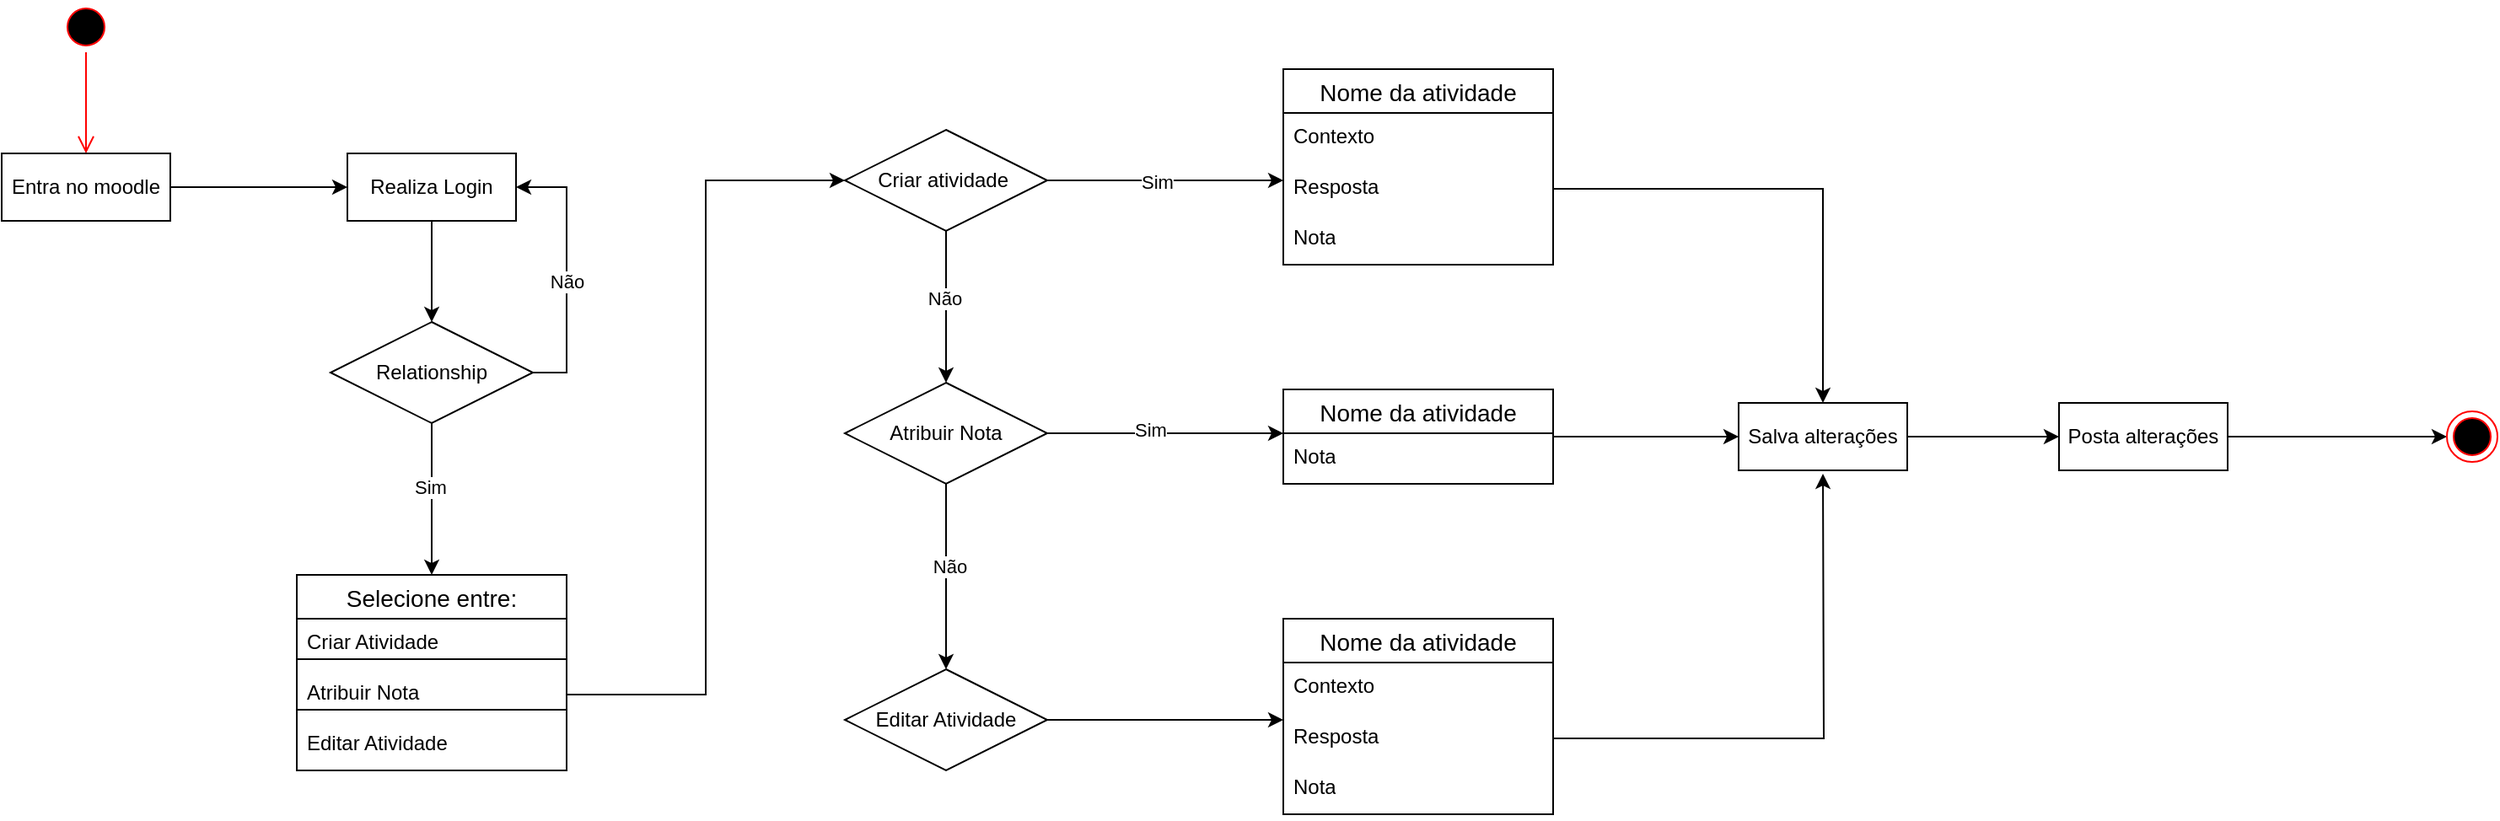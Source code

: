 <mxfile version="26.2.14">
  <diagram name="Página-1" id="aadvaXvz3xNN6cNCRIRH">
    <mxGraphModel dx="2336" dy="964" grid="1" gridSize="10" guides="1" tooltips="1" connect="1" arrows="1" fold="1" page="1" pageScale="1" pageWidth="827" pageHeight="1169" math="0" shadow="0">
      <root>
        <mxCell id="0" />
        <mxCell id="1" parent="0" />
        <mxCell id="GmzIKZ3pkgm3_h0EF6fk-5" value="" style="ellipse;html=1;shape=startState;fillColor=#000000;strokeColor=#ff0000;" vertex="1" parent="1">
          <mxGeometry x="-765" y="20" width="30" height="30" as="geometry" />
        </mxCell>
        <mxCell id="GmzIKZ3pkgm3_h0EF6fk-6" value="" style="edgeStyle=orthogonalEdgeStyle;html=1;verticalAlign=bottom;endArrow=open;endSize=8;strokeColor=#ff0000;rounded=0;" edge="1" source="GmzIKZ3pkgm3_h0EF6fk-5" parent="1">
          <mxGeometry relative="1" as="geometry">
            <mxPoint x="-750" y="110" as="targetPoint" />
          </mxGeometry>
        </mxCell>
        <mxCell id="GmzIKZ3pkgm3_h0EF6fk-18" style="edgeStyle=orthogonalEdgeStyle;rounded=0;orthogonalLoop=1;jettySize=auto;html=1;exitX=1;exitY=0.5;exitDx=0;exitDy=0;entryX=0;entryY=0.5;entryDx=0;entryDy=0;" edge="1" parent="1" source="GmzIKZ3pkgm3_h0EF6fk-8" target="GmzIKZ3pkgm3_h0EF6fk-9">
          <mxGeometry relative="1" as="geometry" />
        </mxCell>
        <mxCell id="GmzIKZ3pkgm3_h0EF6fk-8" value="Entra no moodle" style="whiteSpace=wrap;html=1;align=center;" vertex="1" parent="1">
          <mxGeometry x="-800" y="110" width="100" height="40" as="geometry" />
        </mxCell>
        <mxCell id="GmzIKZ3pkgm3_h0EF6fk-17" style="edgeStyle=orthogonalEdgeStyle;rounded=0;orthogonalLoop=1;jettySize=auto;html=1;exitX=0.5;exitY=1;exitDx=0;exitDy=0;entryX=0.5;entryY=0;entryDx=0;entryDy=0;" edge="1" parent="1" source="GmzIKZ3pkgm3_h0EF6fk-9" target="GmzIKZ3pkgm3_h0EF6fk-11">
          <mxGeometry relative="1" as="geometry" />
        </mxCell>
        <mxCell id="GmzIKZ3pkgm3_h0EF6fk-9" value="Realiza Login" style="whiteSpace=wrap;html=1;align=center;" vertex="1" parent="1">
          <mxGeometry x="-595" y="110" width="100" height="40" as="geometry" />
        </mxCell>
        <mxCell id="GmzIKZ3pkgm3_h0EF6fk-13" style="edgeStyle=orthogonalEdgeStyle;rounded=0;orthogonalLoop=1;jettySize=auto;html=1;exitX=1;exitY=0.5;exitDx=0;exitDy=0;entryX=1;entryY=0.5;entryDx=0;entryDy=0;" edge="1" parent="1" source="GmzIKZ3pkgm3_h0EF6fk-11" target="GmzIKZ3pkgm3_h0EF6fk-9">
          <mxGeometry relative="1" as="geometry" />
        </mxCell>
        <mxCell id="GmzIKZ3pkgm3_h0EF6fk-14" value="Não" style="edgeLabel;html=1;align=center;verticalAlign=middle;resizable=0;points=[];" vertex="1" connectable="0" parent="GmzIKZ3pkgm3_h0EF6fk-13">
          <mxGeometry x="-0.076" relative="1" as="geometry">
            <mxPoint as="offset" />
          </mxGeometry>
        </mxCell>
        <mxCell id="GmzIKZ3pkgm3_h0EF6fk-15" style="edgeStyle=orthogonalEdgeStyle;rounded=0;orthogonalLoop=1;jettySize=auto;html=1;exitX=0.5;exitY=1;exitDx=0;exitDy=0;" edge="1" parent="1" source="GmzIKZ3pkgm3_h0EF6fk-11">
          <mxGeometry relative="1" as="geometry">
            <mxPoint x="-545" y="360" as="targetPoint" />
          </mxGeometry>
        </mxCell>
        <mxCell id="GmzIKZ3pkgm3_h0EF6fk-16" value="Sim" style="edgeLabel;html=1;align=center;verticalAlign=middle;resizable=0;points=[];" vertex="1" connectable="0" parent="GmzIKZ3pkgm3_h0EF6fk-15">
          <mxGeometry x="-0.172" y="-1" relative="1" as="geometry">
            <mxPoint as="offset" />
          </mxGeometry>
        </mxCell>
        <mxCell id="GmzIKZ3pkgm3_h0EF6fk-11" value="Relationship" style="shape=rhombus;perimeter=rhombusPerimeter;whiteSpace=wrap;html=1;align=center;" vertex="1" parent="1">
          <mxGeometry x="-605" y="210" width="120" height="60" as="geometry" />
        </mxCell>
        <mxCell id="GmzIKZ3pkgm3_h0EF6fk-25" value="Selecione entre:" style="swimlane;fontStyle=0;childLayout=stackLayout;horizontal=1;startSize=26;horizontalStack=0;resizeParent=1;resizeParentMax=0;resizeLast=0;collapsible=1;marginBottom=0;align=center;fontSize=14;" vertex="1" parent="1">
          <mxGeometry x="-625" y="360" width="160" height="116" as="geometry" />
        </mxCell>
        <mxCell id="GmzIKZ3pkgm3_h0EF6fk-26" value="Criar Atividade" style="text;strokeColor=none;fillColor=none;spacingLeft=4;spacingRight=4;overflow=hidden;rotatable=0;points=[[0,0.5],[1,0.5]];portConstraint=eastwest;fontSize=12;whiteSpace=wrap;html=1;" vertex="1" parent="GmzIKZ3pkgm3_h0EF6fk-25">
          <mxGeometry y="26" width="160" height="30" as="geometry" />
        </mxCell>
        <mxCell id="GmzIKZ3pkgm3_h0EF6fk-35" value="" style="endArrow=none;html=1;rounded=0;" edge="1" parent="GmzIKZ3pkgm3_h0EF6fk-25">
          <mxGeometry relative="1" as="geometry">
            <mxPoint y="50" as="sourcePoint" />
            <mxPoint x="160" y="50" as="targetPoint" />
          </mxGeometry>
        </mxCell>
        <mxCell id="GmzIKZ3pkgm3_h0EF6fk-27" value="Atribuir Nota" style="text;strokeColor=none;fillColor=none;spacingLeft=4;spacingRight=4;overflow=hidden;rotatable=0;points=[[0,0.5],[1,0.5]];portConstraint=eastwest;fontSize=12;whiteSpace=wrap;html=1;" vertex="1" parent="GmzIKZ3pkgm3_h0EF6fk-25">
          <mxGeometry y="56" width="160" height="30" as="geometry" />
        </mxCell>
        <mxCell id="GmzIKZ3pkgm3_h0EF6fk-34" value="" style="endArrow=none;html=1;rounded=0;" edge="1" parent="GmzIKZ3pkgm3_h0EF6fk-25">
          <mxGeometry relative="1" as="geometry">
            <mxPoint y="80" as="sourcePoint" />
            <mxPoint x="160" y="80" as="targetPoint" />
          </mxGeometry>
        </mxCell>
        <mxCell id="GmzIKZ3pkgm3_h0EF6fk-28" value="Editar Atividade" style="text;strokeColor=none;fillColor=none;spacingLeft=4;spacingRight=4;overflow=hidden;rotatable=0;points=[[0,0.5],[1,0.5]];portConstraint=eastwest;fontSize=12;whiteSpace=wrap;html=1;" vertex="1" parent="GmzIKZ3pkgm3_h0EF6fk-25">
          <mxGeometry y="86" width="160" height="30" as="geometry" />
        </mxCell>
        <mxCell id="GmzIKZ3pkgm3_h0EF6fk-37" style="edgeStyle=orthogonalEdgeStyle;rounded=0;orthogonalLoop=1;jettySize=auto;html=1;exitX=1;exitY=0.5;exitDx=0;exitDy=0;entryX=0;entryY=0.5;entryDx=0;entryDy=0;" edge="1" parent="1" source="GmzIKZ3pkgm3_h0EF6fk-30">
          <mxGeometry relative="1" as="geometry">
            <mxPoint x="-40.0" y="126" as="targetPoint" />
          </mxGeometry>
        </mxCell>
        <mxCell id="GmzIKZ3pkgm3_h0EF6fk-46" value="Sim" style="edgeLabel;html=1;align=center;verticalAlign=middle;resizable=0;points=[];" vertex="1" connectable="0" parent="GmzIKZ3pkgm3_h0EF6fk-37">
          <mxGeometry x="-0.081" y="-1" relative="1" as="geometry">
            <mxPoint as="offset" />
          </mxGeometry>
        </mxCell>
        <mxCell id="GmzIKZ3pkgm3_h0EF6fk-42" style="edgeStyle=orthogonalEdgeStyle;rounded=0;orthogonalLoop=1;jettySize=auto;html=1;exitX=0.5;exitY=1;exitDx=0;exitDy=0;entryX=0.5;entryY=0;entryDx=0;entryDy=0;" edge="1" parent="1" source="GmzIKZ3pkgm3_h0EF6fk-30" target="GmzIKZ3pkgm3_h0EF6fk-38">
          <mxGeometry relative="1" as="geometry" />
        </mxCell>
        <mxCell id="GmzIKZ3pkgm3_h0EF6fk-47" value="Não" style="edgeLabel;html=1;align=center;verticalAlign=middle;resizable=0;points=[];" vertex="1" connectable="0" parent="GmzIKZ3pkgm3_h0EF6fk-42">
          <mxGeometry x="-0.122" y="-1" relative="1" as="geometry">
            <mxPoint as="offset" />
          </mxGeometry>
        </mxCell>
        <mxCell id="GmzIKZ3pkgm3_h0EF6fk-30" value="Criar atividade&amp;nbsp;" style="shape=rhombus;perimeter=rhombusPerimeter;whiteSpace=wrap;html=1;align=center;" vertex="1" parent="1">
          <mxGeometry x="-300" y="96" width="120" height="60" as="geometry" />
        </mxCell>
        <mxCell id="GmzIKZ3pkgm3_h0EF6fk-43" style="edgeStyle=orthogonalEdgeStyle;rounded=0;orthogonalLoop=1;jettySize=auto;html=1;exitX=1;exitY=0.5;exitDx=0;exitDy=0;entryX=0;entryY=0.5;entryDx=0;entryDy=0;" edge="1" parent="1" source="GmzIKZ3pkgm3_h0EF6fk-38">
          <mxGeometry relative="1" as="geometry">
            <mxPoint x="-40.0" y="276" as="targetPoint" />
          </mxGeometry>
        </mxCell>
        <mxCell id="GmzIKZ3pkgm3_h0EF6fk-48" value="Sim" style="edgeLabel;html=1;align=center;verticalAlign=middle;resizable=0;points=[];" vertex="1" connectable="0" parent="GmzIKZ3pkgm3_h0EF6fk-43">
          <mxGeometry x="-0.129" y="2" relative="1" as="geometry">
            <mxPoint as="offset" />
          </mxGeometry>
        </mxCell>
        <mxCell id="GmzIKZ3pkgm3_h0EF6fk-44" style="edgeStyle=orthogonalEdgeStyle;rounded=0;orthogonalLoop=1;jettySize=auto;html=1;exitX=0.5;exitY=1;exitDx=0;exitDy=0;entryX=0.5;entryY=0;entryDx=0;entryDy=0;" edge="1" parent="1" source="GmzIKZ3pkgm3_h0EF6fk-38" target="GmzIKZ3pkgm3_h0EF6fk-39">
          <mxGeometry relative="1" as="geometry" />
        </mxCell>
        <mxCell id="GmzIKZ3pkgm3_h0EF6fk-49" value="Não" style="edgeLabel;html=1;align=center;verticalAlign=middle;resizable=0;points=[];" vertex="1" connectable="0" parent="GmzIKZ3pkgm3_h0EF6fk-44">
          <mxGeometry x="-0.115" y="2" relative="1" as="geometry">
            <mxPoint as="offset" />
          </mxGeometry>
        </mxCell>
        <mxCell id="GmzIKZ3pkgm3_h0EF6fk-38" value="Atribuir Nota" style="shape=rhombus;perimeter=rhombusPerimeter;whiteSpace=wrap;html=1;align=center;" vertex="1" parent="1">
          <mxGeometry x="-300" y="246" width="120" height="60" as="geometry" />
        </mxCell>
        <mxCell id="GmzIKZ3pkgm3_h0EF6fk-45" style="edgeStyle=orthogonalEdgeStyle;rounded=0;orthogonalLoop=1;jettySize=auto;html=1;exitX=1;exitY=0.5;exitDx=0;exitDy=0;entryX=0;entryY=0.5;entryDx=0;entryDy=0;" edge="1" parent="1" source="GmzIKZ3pkgm3_h0EF6fk-39">
          <mxGeometry relative="1" as="geometry">
            <mxPoint x="-40.0" y="446" as="targetPoint" />
          </mxGeometry>
        </mxCell>
        <mxCell id="GmzIKZ3pkgm3_h0EF6fk-39" value="Editar Atividade" style="shape=rhombus;perimeter=rhombusPerimeter;whiteSpace=wrap;html=1;align=center;" vertex="1" parent="1">
          <mxGeometry x="-300" y="416" width="120" height="60" as="geometry" />
        </mxCell>
        <mxCell id="GmzIKZ3pkgm3_h0EF6fk-53" style="edgeStyle=orthogonalEdgeStyle;rounded=0;orthogonalLoop=1;jettySize=auto;html=1;exitX=1;exitY=0.5;exitDx=0;exitDy=0;entryX=0;entryY=0.5;entryDx=0;entryDy=0;" edge="1" parent="1" source="GmzIKZ3pkgm3_h0EF6fk-27" target="GmzIKZ3pkgm3_h0EF6fk-30">
          <mxGeometry relative="1" as="geometry" />
        </mxCell>
        <mxCell id="GmzIKZ3pkgm3_h0EF6fk-57" value="Nome da atividade" style="swimlane;fontStyle=0;childLayout=stackLayout;horizontal=1;startSize=26;horizontalStack=0;resizeParent=1;resizeParentMax=0;resizeLast=0;collapsible=1;marginBottom=0;align=center;fontSize=14;" vertex="1" parent="1">
          <mxGeometry x="-40" y="60" width="160" height="116" as="geometry" />
        </mxCell>
        <mxCell id="GmzIKZ3pkgm3_h0EF6fk-58" value="Contexto" style="text;strokeColor=none;fillColor=none;spacingLeft=4;spacingRight=4;overflow=hidden;rotatable=0;points=[[0,0.5],[1,0.5]];portConstraint=eastwest;fontSize=12;whiteSpace=wrap;html=1;" vertex="1" parent="GmzIKZ3pkgm3_h0EF6fk-57">
          <mxGeometry y="26" width="160" height="30" as="geometry" />
        </mxCell>
        <mxCell id="GmzIKZ3pkgm3_h0EF6fk-59" value="Resposta" style="text;strokeColor=none;fillColor=none;spacingLeft=4;spacingRight=4;overflow=hidden;rotatable=0;points=[[0,0.5],[1,0.5]];portConstraint=eastwest;fontSize=12;whiteSpace=wrap;html=1;" vertex="1" parent="GmzIKZ3pkgm3_h0EF6fk-57">
          <mxGeometry y="56" width="160" height="30" as="geometry" />
        </mxCell>
        <mxCell id="GmzIKZ3pkgm3_h0EF6fk-60" value="Nota" style="text;strokeColor=none;fillColor=none;spacingLeft=4;spacingRight=4;overflow=hidden;rotatable=0;points=[[0,0.5],[1,0.5]];portConstraint=eastwest;fontSize=12;whiteSpace=wrap;html=1;" vertex="1" parent="GmzIKZ3pkgm3_h0EF6fk-57">
          <mxGeometry y="86" width="160" height="30" as="geometry" />
        </mxCell>
        <mxCell id="GmzIKZ3pkgm3_h0EF6fk-70" style="edgeStyle=orthogonalEdgeStyle;rounded=0;orthogonalLoop=1;jettySize=auto;html=1;exitX=1;exitY=0.5;exitDx=0;exitDy=0;entryX=0;entryY=0.5;entryDx=0;entryDy=0;" edge="1" parent="1" source="GmzIKZ3pkgm3_h0EF6fk-61" target="GmzIKZ3pkgm3_h0EF6fk-69">
          <mxGeometry relative="1" as="geometry" />
        </mxCell>
        <mxCell id="GmzIKZ3pkgm3_h0EF6fk-61" value="Nome da atividade" style="swimlane;fontStyle=0;childLayout=stackLayout;horizontal=1;startSize=26;horizontalStack=0;resizeParent=1;resizeParentMax=0;resizeLast=0;collapsible=1;marginBottom=0;align=center;fontSize=14;" vertex="1" parent="1">
          <mxGeometry x="-40" y="250" width="160" height="56" as="geometry" />
        </mxCell>
        <mxCell id="GmzIKZ3pkgm3_h0EF6fk-62" value="Nota" style="text;strokeColor=none;fillColor=none;spacingLeft=4;spacingRight=4;overflow=hidden;rotatable=0;points=[[0,0.5],[1,0.5]];portConstraint=eastwest;fontSize=12;whiteSpace=wrap;html=1;" vertex="1" parent="GmzIKZ3pkgm3_h0EF6fk-61">
          <mxGeometry y="26" width="160" height="30" as="geometry" />
        </mxCell>
        <mxCell id="GmzIKZ3pkgm3_h0EF6fk-65" value="Nome da atividade" style="swimlane;fontStyle=0;childLayout=stackLayout;horizontal=1;startSize=26;horizontalStack=0;resizeParent=1;resizeParentMax=0;resizeLast=0;collapsible=1;marginBottom=0;align=center;fontSize=14;" vertex="1" parent="1">
          <mxGeometry x="-40" y="386" width="160" height="116" as="geometry" />
        </mxCell>
        <mxCell id="GmzIKZ3pkgm3_h0EF6fk-66" value="Contexto" style="text;strokeColor=none;fillColor=none;spacingLeft=4;spacingRight=4;overflow=hidden;rotatable=0;points=[[0,0.5],[1,0.5]];portConstraint=eastwest;fontSize=12;whiteSpace=wrap;html=1;" vertex="1" parent="GmzIKZ3pkgm3_h0EF6fk-65">
          <mxGeometry y="26" width="160" height="30" as="geometry" />
        </mxCell>
        <mxCell id="GmzIKZ3pkgm3_h0EF6fk-72" style="edgeStyle=orthogonalEdgeStyle;rounded=0;orthogonalLoop=1;jettySize=auto;html=1;exitX=1;exitY=0.5;exitDx=0;exitDy=0;" edge="1" parent="GmzIKZ3pkgm3_h0EF6fk-65" source="GmzIKZ3pkgm3_h0EF6fk-67">
          <mxGeometry relative="1" as="geometry">
            <mxPoint x="320" y="-86" as="targetPoint" />
          </mxGeometry>
        </mxCell>
        <mxCell id="GmzIKZ3pkgm3_h0EF6fk-67" value="Resposta" style="text;strokeColor=none;fillColor=none;spacingLeft=4;spacingRight=4;overflow=hidden;rotatable=0;points=[[0,0.5],[1,0.5]];portConstraint=eastwest;fontSize=12;whiteSpace=wrap;html=1;" vertex="1" parent="GmzIKZ3pkgm3_h0EF6fk-65">
          <mxGeometry y="56" width="160" height="30" as="geometry" />
        </mxCell>
        <mxCell id="GmzIKZ3pkgm3_h0EF6fk-68" value="Nota" style="text;strokeColor=none;fillColor=none;spacingLeft=4;spacingRight=4;overflow=hidden;rotatable=0;points=[[0,0.5],[1,0.5]];portConstraint=eastwest;fontSize=12;whiteSpace=wrap;html=1;" vertex="1" parent="GmzIKZ3pkgm3_h0EF6fk-65">
          <mxGeometry y="86" width="160" height="30" as="geometry" />
        </mxCell>
        <mxCell id="GmzIKZ3pkgm3_h0EF6fk-74" style="edgeStyle=orthogonalEdgeStyle;rounded=0;orthogonalLoop=1;jettySize=auto;html=1;exitX=1;exitY=0.5;exitDx=0;exitDy=0;" edge="1" parent="1" source="GmzIKZ3pkgm3_h0EF6fk-69" target="GmzIKZ3pkgm3_h0EF6fk-73">
          <mxGeometry relative="1" as="geometry" />
        </mxCell>
        <mxCell id="GmzIKZ3pkgm3_h0EF6fk-69" value="Salva alterações" style="whiteSpace=wrap;html=1;align=center;" vertex="1" parent="1">
          <mxGeometry x="230" y="258" width="100" height="40" as="geometry" />
        </mxCell>
        <mxCell id="GmzIKZ3pkgm3_h0EF6fk-71" style="edgeStyle=orthogonalEdgeStyle;rounded=0;orthogonalLoop=1;jettySize=auto;html=1;exitX=1;exitY=0.5;exitDx=0;exitDy=0;entryX=0.5;entryY=0;entryDx=0;entryDy=0;" edge="1" parent="1" source="GmzIKZ3pkgm3_h0EF6fk-59" target="GmzIKZ3pkgm3_h0EF6fk-69">
          <mxGeometry relative="1" as="geometry" />
        </mxCell>
        <mxCell id="GmzIKZ3pkgm3_h0EF6fk-76" style="edgeStyle=orthogonalEdgeStyle;rounded=0;orthogonalLoop=1;jettySize=auto;html=1;exitX=1;exitY=0.5;exitDx=0;exitDy=0;" edge="1" parent="1" source="GmzIKZ3pkgm3_h0EF6fk-73" target="GmzIKZ3pkgm3_h0EF6fk-75">
          <mxGeometry relative="1" as="geometry" />
        </mxCell>
        <mxCell id="GmzIKZ3pkgm3_h0EF6fk-73" value="Posta alterações" style="whiteSpace=wrap;html=1;align=center;" vertex="1" parent="1">
          <mxGeometry x="420" y="258" width="100" height="40" as="geometry" />
        </mxCell>
        <mxCell id="GmzIKZ3pkgm3_h0EF6fk-75" value="" style="ellipse;html=1;shape=endState;fillColor=#000000;strokeColor=#ff0000;" vertex="1" parent="1">
          <mxGeometry x="650" y="263" width="30" height="30" as="geometry" />
        </mxCell>
      </root>
    </mxGraphModel>
  </diagram>
</mxfile>

